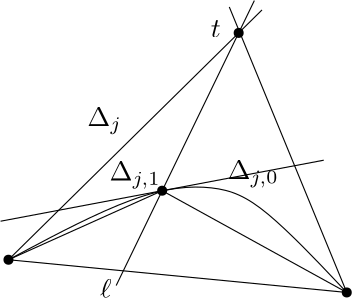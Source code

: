 <?xml version="1.0"?>
<!DOCTYPE ipe SYSTEM "ipe.dtd">
<ipe version="70000" creator="ipe6upgrade">
<info created="D:20061031170928" modified="D:20061031171714"/>
<ipestyle name="ipe6">
<color name="red" value="1 0 0"/>
<color name="green" value="0 1 0"/>
<color name="blue" value="0 0 1"/>
<color name="yellow" value="1 1 0"/>
<color name="gray1" value="0.125"/>
<color name="gray2" value="0.25"/>
<color name="gray3" value="0.375"/>
<color name="gray4" value="0.5"/>
<color name="gray5" value="0.625"/>
<color name="gray6" value="0.75"/>
<color name="gray7" value="0.875"/>
<dashstyle name="dashed" value="[4] 0"/>
<dashstyle name="dotted" value="[1 3] 0"/>
<dashstyle name="dash dotted" value="[4 2 1 2] 0"/>
<dashstyle name="dash dot dotted" value="[4 2 1 2 1 2] 0"/>
<pen name="heavier" value="0.8"/>
<pen name="fat" value="1.2"/>
<pen name="ultrafat" value="2"/>
<textsize name="large" value="\large"/>
<textsize name="Large" value="\Large"/>
<textsize name="LARGE" value="\LARGE"/>
<textsize name="huge" value="\huge"/>
<textsize name="Huge" value="\Huge"/>
<textsize name="small" value="\small"/>
<textsize name="footnote" value="\footnotesize"/>
<textsize name="tiny" value="\tiny"/>
<symbolsize name="small" value="2"/>
<symbolsize name="tiny" value="1.1"/>
<symbolsize name="large" value="5"/>
<arrowsize name="small" value="5"/>
<arrowsize name="tiny" value="3"/>
<arrowsize name="large" value="10"/>
<symbol name="mark/circle(sx)" transformations="translations">
<path fill="sym-stroke">
0.6 0 0 0.6 0 0 e 0.4 0 0 0.4 0 0 e
</path></symbol>
<symbol name="mark/disk(sx)" transformations="translations">
<path fill="sym-stroke">
0.6 0 0 0.6 0 0 e
</path></symbol>
<symbol name="mark/fdisk(sfx)" transformations="translations">
<group><path fill="sym-stroke" fillrule="eofill">
0.6 0 0 0.6 0 0 e 0.4 0 0 0.4 0 0 e
</path><path fill="sym-fill">
0.4 0 0 0.4 0 0 e
</path></group></symbol>
<symbol name="mark/box(sx)" transformations="translations">
<path fill="sym-stroke" fillrule="eofill">
-0.6 -0.6 m 0.6 -0.6 l 0.6 0.6 l -0.6 0.6 l h -0.4 -0.4 m 0.4 -0.4 l 0.4 0.4 l -0.4 0.4 l h</path></symbol>
<symbol name="mark/square(sx)" transformations="translations">
<path fill="sym-stroke">
-0.6 -0.6 m 0.6 -0.6 l 0.6 0.6 l -0.6 0.6 l h</path></symbol>
<symbol name="mark/fsquare(sfx)" transformations="translations">
<group><path fill="sym-stroke" fillrule="eofill">
-0.6 -0.6 m 0.6 -0.6 l 0.6 0.6 l -0.6 0.6 l h-0.4 -0.4 m 0.4 -0.4 l 0.4 0.4 l -0.4 0.4 l h</path><path fill="sym-fill">
-0.4 -0.4 m 0.4 -0.4 l 0.4 0.4 l -0.4 0.4 l h</path></group></symbol>
<symbol name="mark/cross(sx)" transformations="translations">
<group><path fill="sym-stroke">
-0.43 -0.57 m 0.57 0.43 l 0.43 0.57 l -0.57 -0.43 l h</path><path fill="sym-stroke">
-0.43 0.57 m 0.57 -0.43 l 0.43 -0.57 l -0.57 0.43 l h</path>
</group></symbol>
<textstyle name="center" begin="\begin{center}"
end="\end{center}"/>
<textstyle name="itemize" begin="\begin{itemize}"
end="\end{itemize}"/>
<textstyle name="item" begin="\begin{itemize}\item{}"
end="\end{itemize}"/>
</ipestyle>
<page>
<layer name="alpha"/>
<view layers="alpha" active="alpha"/>
<path layer="alpha" stroke="black" pen="normal">
190.814 128.26 m
282.086 218.193 l
</path>
<path stroke="black" pen="normal">
270.309 219.264 m
312.599 116.483 l
</path>
<path stroke="black" pen="normal">
190.814 128.26 m
312.599 116.483 l
</path>
<use name="mark/disk(sx)" pos="190.814 128.26" size="normal" stroke="black"/>
<use name="mark/disk(sx)" pos="312.599 116.483" size="normal" stroke="black"/>
<path stroke="black" pen="normal" matrix="1 0 0 1 5.31671 11.3235">
274.019 210.245 m
224.271 107.651 l
</path>
<text stroke="black" matrix="1 0 0 1 -51.3903 -110.007" pos="275.126 224.617" type="label" transformations="translations" width="4.1511" valign="bottom" size="normal">$\ell$</text>
<text stroke="black" matrix="1 0 0 1 9.04684 16.006" pos="218.115 137.896" type="label" transformations="translations" width="18.4085" valign="bottom" size="normal">$\Delta_{j,1}$</text>
<text stroke="black" matrix="1 0 0 1 8.69889 19.1376" pos="260.941 135.219" type="label" transformations="translations" width="18.4085" valign="bottom" size="normal">$\Delta_{j,0}$</text>
<text stroke="black" pos="219.186 173.494" type="label" transformations="translations" width="12.5" valign="bottom" size="normal">$\Delta_j$</text>
<text stroke="black" matrix="1 0 0 1 -3.74721 -2.40892" pos="267.364 210.699" type="label" transformations="translations" width="3.5976" valign="bottom" size="normal">$t$</text>
<use name="mark/disk(sx)" pos="273.686 209.917" size="normal" stroke="black"/>
<path stroke="black" pen="normal">
190.814 128.26 m
238.591 153.688
265.625 155.561
281.952 148.87
312.599 116.483 s
</path>
<use name="mark/disk(sx)" pos="246.143 153.115" size="normal" stroke="black"/>
<path stroke="black" pen="normal">
246.143 153.115 m
304.32 164.099 l
</path>
<path stroke="black" pen="normal" matrix="1 0 0 1 -58.177 -10.9842">
246.143 153.115 m
304.32 164.099 l
</path>
<path stroke="black" pen="normal">
190.814 128.26 m
246.143 153.115 l
</path>
<path stroke="black" pen="normal">
246.143 153.115 m
312.599 116.483 l
</path>
</page>
</ipe>

